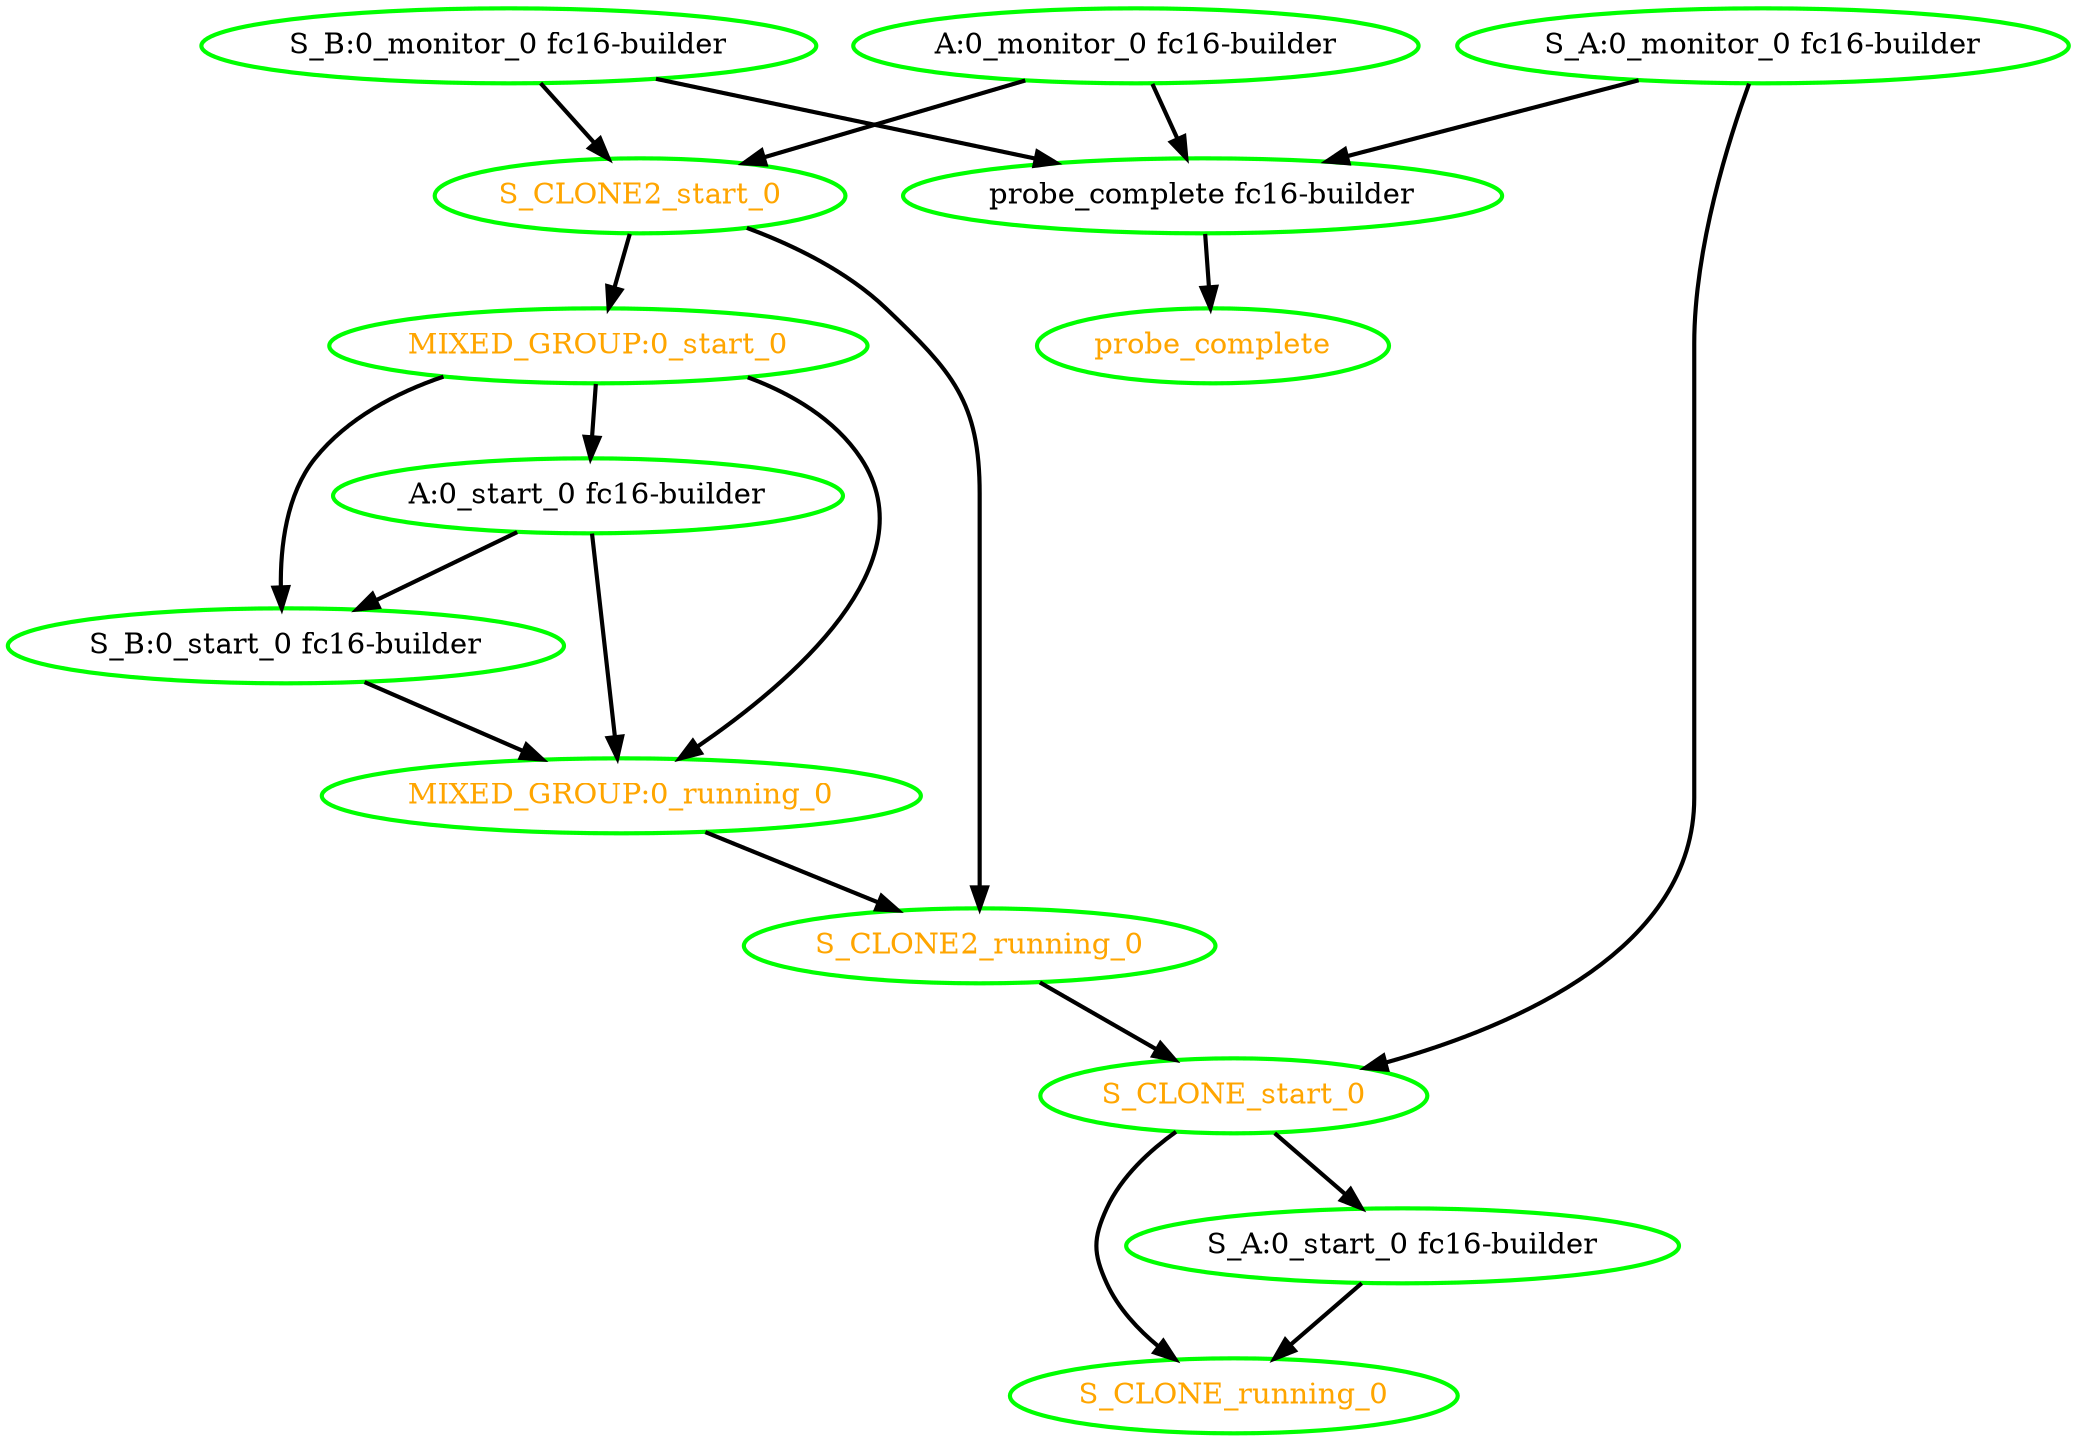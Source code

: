  digraph "g" {
"A:0_monitor_0 fc16-builder" -> "S_CLONE2_start_0" [ style = bold]
"A:0_monitor_0 fc16-builder" -> "probe_complete fc16-builder" [ style = bold]
"A:0_monitor_0 fc16-builder" [ style=bold color="green" fontcolor="black"]
"A:0_start_0 fc16-builder" -> "MIXED_GROUP:0_running_0" [ style = bold]
"A:0_start_0 fc16-builder" -> "S_B:0_start_0 fc16-builder" [ style = bold]
"A:0_start_0 fc16-builder" [ style=bold color="green" fontcolor="black"]
"MIXED_GROUP:0_running_0" -> "S_CLONE2_running_0" [ style = bold]
"MIXED_GROUP:0_running_0" [ style=bold color="green" fontcolor="orange"]
"MIXED_GROUP:0_start_0" -> "A:0_start_0 fc16-builder" [ style = bold]
"MIXED_GROUP:0_start_0" -> "MIXED_GROUP:0_running_0" [ style = bold]
"MIXED_GROUP:0_start_0" -> "S_B:0_start_0 fc16-builder" [ style = bold]
"MIXED_GROUP:0_start_0" [ style=bold color="green" fontcolor="orange"]
"S_A:0_monitor_0 fc16-builder" -> "S_CLONE_start_0" [ style = bold]
"S_A:0_monitor_0 fc16-builder" -> "probe_complete fc16-builder" [ style = bold]
"S_A:0_monitor_0 fc16-builder" [ style=bold color="green" fontcolor="black"]
"S_A:0_start_0 fc16-builder" -> "S_CLONE_running_0" [ style = bold]
"S_A:0_start_0 fc16-builder" [ style=bold color="green" fontcolor="black"]
"S_B:0_monitor_0 fc16-builder" -> "S_CLONE2_start_0" [ style = bold]
"S_B:0_monitor_0 fc16-builder" -> "probe_complete fc16-builder" [ style = bold]
"S_B:0_monitor_0 fc16-builder" [ style=bold color="green" fontcolor="black"]
"S_B:0_start_0 fc16-builder" -> "MIXED_GROUP:0_running_0" [ style = bold]
"S_B:0_start_0 fc16-builder" [ style=bold color="green" fontcolor="black"]
"S_CLONE2_running_0" -> "S_CLONE_start_0" [ style = bold]
"S_CLONE2_running_0" [ style=bold color="green" fontcolor="orange"]
"S_CLONE2_start_0" -> "MIXED_GROUP:0_start_0" [ style = bold]
"S_CLONE2_start_0" -> "S_CLONE2_running_0" [ style = bold]
"S_CLONE2_start_0" [ style=bold color="green" fontcolor="orange"]
"S_CLONE_running_0" [ style=bold color="green" fontcolor="orange"]
"S_CLONE_start_0" -> "S_A:0_start_0 fc16-builder" [ style = bold]
"S_CLONE_start_0" -> "S_CLONE_running_0" [ style = bold]
"S_CLONE_start_0" [ style=bold color="green" fontcolor="orange"]
"probe_complete fc16-builder" -> "probe_complete" [ style = bold]
"probe_complete fc16-builder" [ style=bold color="green" fontcolor="black"]
"probe_complete" [ style=bold color="green" fontcolor="orange"]
}
